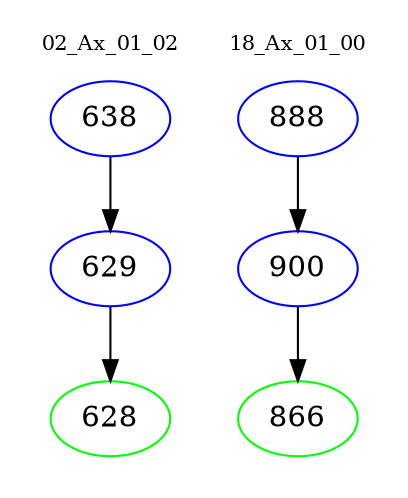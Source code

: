 digraph{
subgraph cluster_0 {
color = white
label = "02_Ax_01_02";
fontsize=10;
T0_638 [label="638", color="blue"]
T0_638 -> T0_629 [color="black"]
T0_629 [label="629", color="blue"]
T0_629 -> T0_628 [color="black"]
T0_628 [label="628", color="green"]
}
subgraph cluster_1 {
color = white
label = "18_Ax_01_00";
fontsize=10;
T1_888 [label="888", color="blue"]
T1_888 -> T1_900 [color="black"]
T1_900 [label="900", color="blue"]
T1_900 -> T1_866 [color="black"]
T1_866 [label="866", color="green"]
}
}
